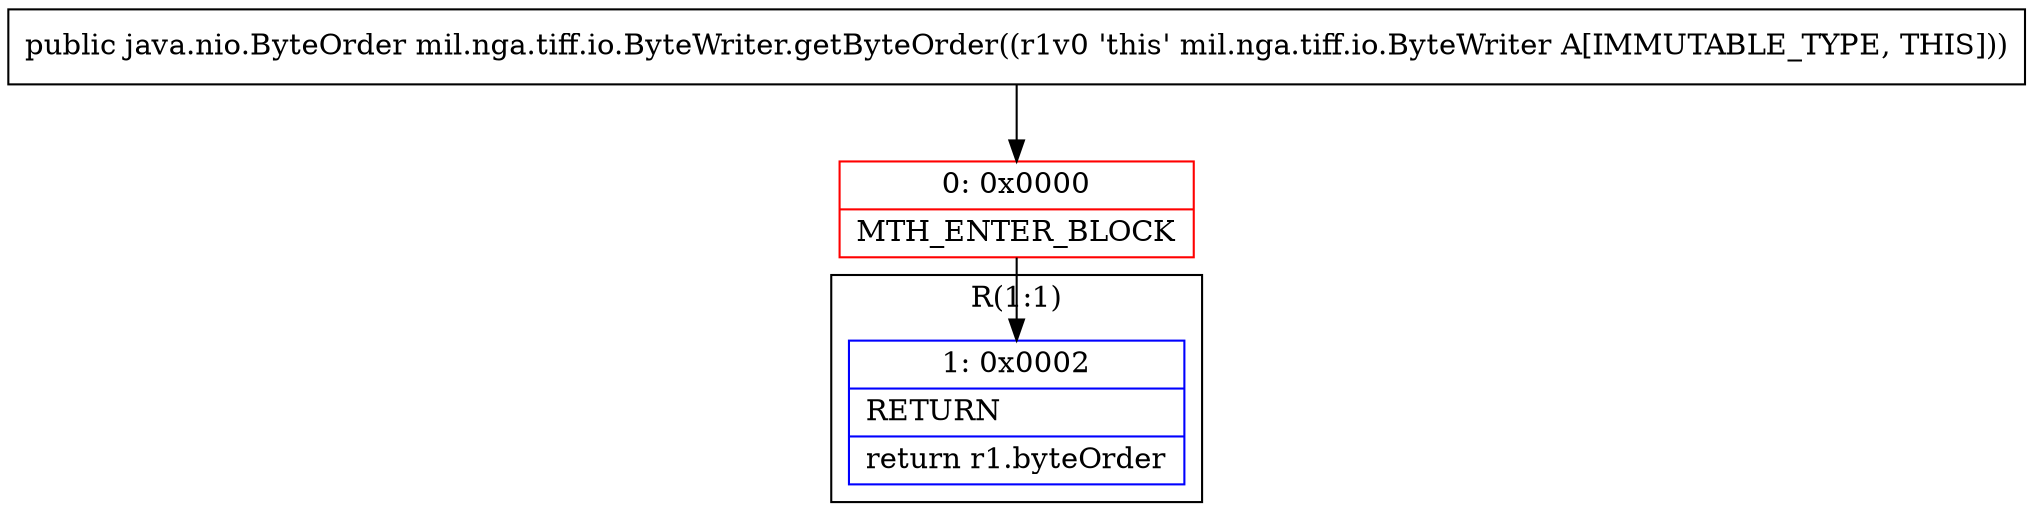 digraph "CFG formil.nga.tiff.io.ByteWriter.getByteOrder()Ljava\/nio\/ByteOrder;" {
subgraph cluster_Region_667370856 {
label = "R(1:1)";
node [shape=record,color=blue];
Node_1 [shape=record,label="{1\:\ 0x0002|RETURN\l|return r1.byteOrder\l}"];
}
Node_0 [shape=record,color=red,label="{0\:\ 0x0000|MTH_ENTER_BLOCK\l}"];
MethodNode[shape=record,label="{public java.nio.ByteOrder mil.nga.tiff.io.ByteWriter.getByteOrder((r1v0 'this' mil.nga.tiff.io.ByteWriter A[IMMUTABLE_TYPE, THIS])) }"];
MethodNode -> Node_0;
Node_0 -> Node_1;
}

